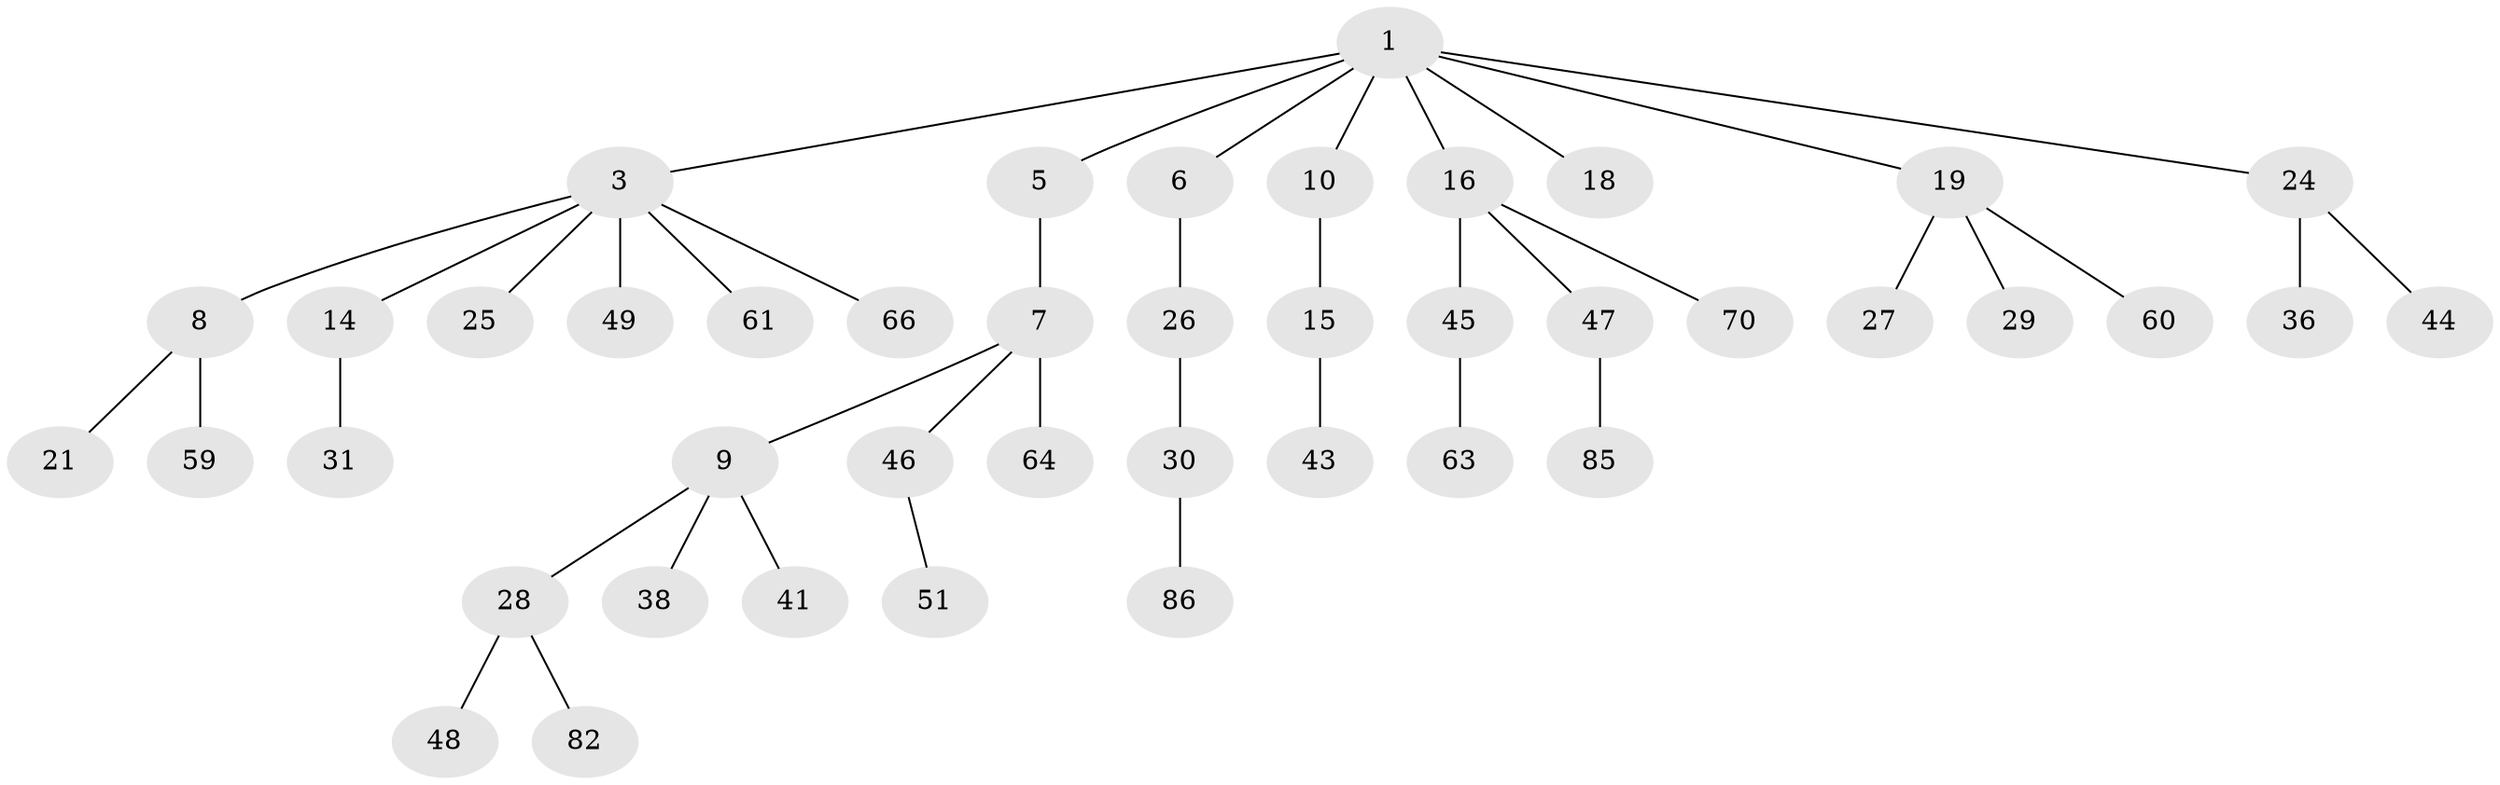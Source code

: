 // original degree distribution, {6: 0.03488372093023256, 4: 0.05813953488372093, 3: 0.11627906976744186, 2: 0.2558139534883721, 5: 0.03488372093023256, 1: 0.5}
// Generated by graph-tools (version 1.1) at 2025/15/03/09/25 04:15:39]
// undirected, 43 vertices, 42 edges
graph export_dot {
graph [start="1"]
  node [color=gray90,style=filled];
  1 [super="+2"];
  3 [super="+52+4+55"];
  5;
  6 [super="+13"];
  7;
  8 [super="+20+42+12"];
  9;
  10 [super="+39"];
  14 [super="+17+62"];
  15;
  16 [super="+32+40"];
  18 [super="+74"];
  19 [super="+58"];
  21 [super="+37"];
  24;
  25;
  26;
  27;
  28 [super="+34"];
  29;
  30;
  31 [super="+69"];
  36 [super="+73+80"];
  38;
  41;
  43;
  44;
  45;
  46 [super="+57+83+67"];
  47 [super="+50"];
  48 [super="+75"];
  49 [super="+65"];
  51;
  59;
  60;
  61;
  63 [super="+72"];
  64 [super="+84"];
  66;
  70;
  82;
  85;
  86;
  1 -- 3;
  1 -- 5;
  1 -- 10;
  1 -- 16;
  1 -- 24;
  1 -- 18;
  1 -- 19;
  1 -- 6;
  3 -- 8;
  3 -- 14;
  3 -- 49;
  3 -- 66;
  3 -- 25;
  3 -- 61;
  5 -- 7;
  6 -- 26;
  7 -- 9;
  7 -- 46;
  7 -- 64;
  8 -- 21;
  8 -- 59;
  9 -- 28;
  9 -- 38;
  9 -- 41;
  10 -- 15;
  14 -- 31;
  15 -- 43;
  16 -- 45;
  16 -- 47;
  16 -- 70;
  19 -- 27;
  19 -- 29;
  19 -- 60;
  24 -- 36;
  24 -- 44;
  26 -- 30;
  28 -- 48;
  28 -- 82;
  30 -- 86;
  45 -- 63;
  46 -- 51;
  47 -- 85;
}
